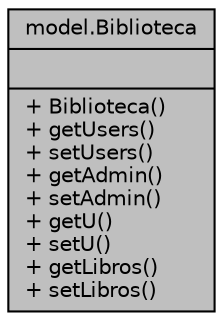 digraph "model.Biblioteca"
{
 // LATEX_PDF_SIZE
  edge [fontname="Helvetica",fontsize="10",labelfontname="Helvetica",labelfontsize="10"];
  node [fontname="Helvetica",fontsize="10",shape=record];
  Node1 [label="{model.Biblioteca\n||+ Biblioteca()\l+ getUsers()\l+ setUsers()\l+ getAdmin()\l+ setAdmin()\l+ getU()\l+ setU()\l+ getLibros()\l+ setLibros()\l}",height=0.2,width=0.4,color="black", fillcolor="grey75", style="filled", fontcolor="black",tooltip=" "];
}

